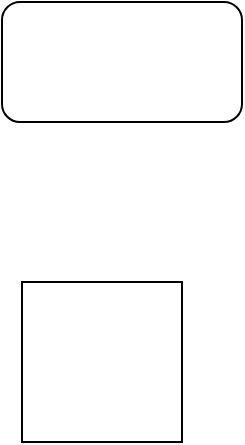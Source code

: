 <mxfile version="21.8.0" type="github">
  <diagram name="第 1 页" id="OA-q3FZ5pMCMF144NAtn">
    <mxGraphModel dx="1362" dy="771" grid="1" gridSize="10" guides="1" tooltips="1" connect="1" arrows="1" fold="1" page="1" pageScale="1" pageWidth="827" pageHeight="1169" math="0" shadow="0">
      <root>
        <mxCell id="0" />
        <mxCell id="1" parent="0" />
        <mxCell id="24_wbOU2MZ1tHB7-U6E2-1" value="" style="whiteSpace=wrap;html=1;aspect=fixed;" parent="1" vertex="1">
          <mxGeometry x="370" y="360" width="80" height="80" as="geometry" />
        </mxCell>
        <mxCell id="24_wbOU2MZ1tHB7-U6E2-2" value="" style="rounded=1;whiteSpace=wrap;html=1;" parent="1" vertex="1">
          <mxGeometry x="360" y="220" width="120" height="60" as="geometry" />
        </mxCell>
      </root>
    </mxGraphModel>
  </diagram>
</mxfile>

